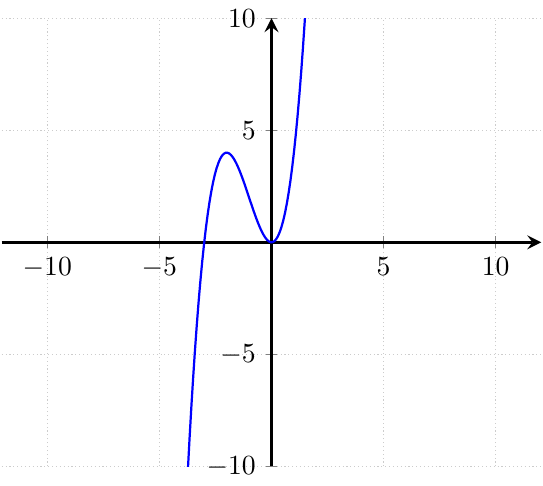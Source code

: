 \documentclass[tikz]{standalone}
\usepackage{pgfplots}
\pgfplotsset{compat=1.16}

\begin{document}
\begin{tikzpicture}
    \begin{axis}[
      axis lines=middle,
      axis line style={very thick},
      axis equal,
      xmin=-10,xmax=10,ymin=-10,ymax=10,
      xtick distance=5,
      ytick distance=5,
      % title={$i(x) = x^3 + 3x^2$},
      grid=both,
      grid style={thin,densely dotted,black!20}]
      \addplot[domain=-10:10,samples=250,blue,thick] {x^3 + 3*x^2};
    \end{axis}
\end{tikzpicture}
\end{document}
